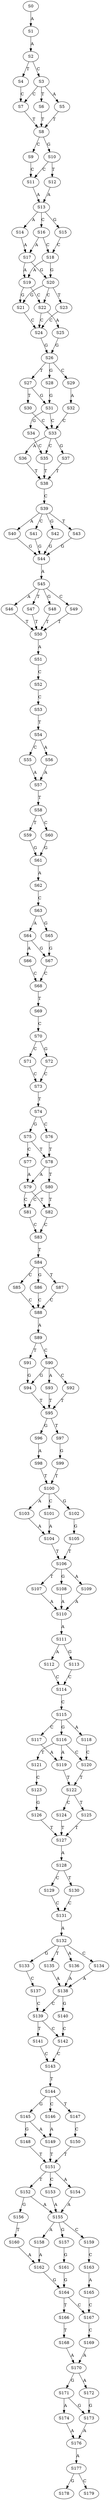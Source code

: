 strict digraph  {
	S0 -> S1 [ label = A ];
	S1 -> S2 [ label = A ];
	S2 -> S3 [ label = C ];
	S2 -> S4 [ label = T ];
	S3 -> S5 [ label = A ];
	S3 -> S6 [ label = T ];
	S3 -> S7 [ label = C ];
	S4 -> S7 [ label = C ];
	S5 -> S8 [ label = T ];
	S6 -> S8 [ label = T ];
	S7 -> S8 [ label = T ];
	S8 -> S9 [ label = C ];
	S8 -> S10 [ label = G ];
	S9 -> S11 [ label = C ];
	S10 -> S11 [ label = C ];
	S10 -> S12 [ label = T ];
	S11 -> S13 [ label = A ];
	S12 -> S13 [ label = A ];
	S13 -> S14 [ label = A ];
	S13 -> S15 [ label = G ];
	S13 -> S16 [ label = C ];
	S14 -> S17 [ label = A ];
	S15 -> S18 [ label = C ];
	S16 -> S18 [ label = C ];
	S16 -> S17 [ label = A ];
	S17 -> S19 [ label = A ];
	S17 -> S20 [ label = G ];
	S18 -> S19 [ label = A ];
	S18 -> S20 [ label = G ];
	S19 -> S21 [ label = G ];
	S19 -> S22 [ label = C ];
	S20 -> S23 [ label = T ];
	S20 -> S22 [ label = C ];
	S20 -> S21 [ label = G ];
	S21 -> S24 [ label = C ];
	S22 -> S25 [ label = A ];
	S22 -> S24 [ label = C ];
	S23 -> S24 [ label = C ];
	S24 -> S26 [ label = G ];
	S25 -> S26 [ label = G ];
	S26 -> S27 [ label = T ];
	S26 -> S28 [ label = G ];
	S26 -> S29 [ label = C ];
	S27 -> S30 [ label = T ];
	S27 -> S31 [ label = G ];
	S28 -> S31 [ label = G ];
	S29 -> S32 [ label = A ];
	S30 -> S33 [ label = C ];
	S31 -> S34 [ label = G ];
	S31 -> S33 [ label = C ];
	S32 -> S33 [ label = C ];
	S33 -> S35 [ label = C ];
	S33 -> S36 [ label = A ];
	S33 -> S37 [ label = G ];
	S34 -> S35 [ label = C ];
	S35 -> S38 [ label = T ];
	S36 -> S38 [ label = T ];
	S37 -> S38 [ label = T ];
	S38 -> S39 [ label = C ];
	S39 -> S40 [ label = A ];
	S39 -> S41 [ label = C ];
	S39 -> S42 [ label = G ];
	S39 -> S43 [ label = T ];
	S40 -> S44 [ label = G ];
	S41 -> S44 [ label = G ];
	S42 -> S44 [ label = G ];
	S43 -> S44 [ label = G ];
	S44 -> S45 [ label = A ];
	S45 -> S46 [ label = A ];
	S45 -> S47 [ label = T ];
	S45 -> S48 [ label = G ];
	S45 -> S49 [ label = C ];
	S46 -> S50 [ label = T ];
	S47 -> S50 [ label = T ];
	S48 -> S50 [ label = T ];
	S49 -> S50 [ label = T ];
	S50 -> S51 [ label = A ];
	S51 -> S52 [ label = C ];
	S52 -> S53 [ label = C ];
	S53 -> S54 [ label = T ];
	S54 -> S55 [ label = C ];
	S54 -> S56 [ label = A ];
	S55 -> S57 [ label = A ];
	S56 -> S57 [ label = A ];
	S57 -> S58 [ label = T ];
	S58 -> S59 [ label = T ];
	S58 -> S60 [ label = C ];
	S59 -> S61 [ label = G ];
	S60 -> S61 [ label = G ];
	S61 -> S62 [ label = A ];
	S62 -> S63 [ label = C ];
	S63 -> S64 [ label = A ];
	S63 -> S65 [ label = G ];
	S64 -> S66 [ label = A ];
	S64 -> S67 [ label = G ];
	S65 -> S67 [ label = G ];
	S66 -> S68 [ label = C ];
	S67 -> S68 [ label = C ];
	S68 -> S69 [ label = T ];
	S69 -> S70 [ label = C ];
	S70 -> S71 [ label = C ];
	S70 -> S72 [ label = G ];
	S71 -> S73 [ label = C ];
	S72 -> S73 [ label = C ];
	S73 -> S74 [ label = T ];
	S74 -> S75 [ label = G ];
	S74 -> S76 [ label = C ];
	S75 -> S77 [ label = C ];
	S75 -> S78 [ label = T ];
	S76 -> S78 [ label = T ];
	S77 -> S79 [ label = A ];
	S78 -> S79 [ label = A ];
	S78 -> S80 [ label = T ];
	S79 -> S81 [ label = C ];
	S79 -> S82 [ label = T ];
	S80 -> S81 [ label = C ];
	S80 -> S82 [ label = T ];
	S81 -> S83 [ label = C ];
	S82 -> S83 [ label = C ];
	S83 -> S84 [ label = T ];
	S84 -> S85 [ label = C ];
	S84 -> S86 [ label = G ];
	S84 -> S87 [ label = T ];
	S85 -> S88 [ label = C ];
	S86 -> S88 [ label = C ];
	S87 -> S88 [ label = C ];
	S88 -> S89 [ label = A ];
	S89 -> S90 [ label = C ];
	S89 -> S91 [ label = T ];
	S90 -> S92 [ label = C ];
	S90 -> S93 [ label = A ];
	S90 -> S94 [ label = G ];
	S91 -> S94 [ label = G ];
	S92 -> S95 [ label = T ];
	S93 -> S95 [ label = T ];
	S94 -> S95 [ label = T ];
	S95 -> S96 [ label = G ];
	S95 -> S97 [ label = T ];
	S96 -> S98 [ label = A ];
	S97 -> S99 [ label = G ];
	S98 -> S100 [ label = T ];
	S99 -> S100 [ label = T ];
	S100 -> S101 [ label = C ];
	S100 -> S102 [ label = G ];
	S100 -> S103 [ label = A ];
	S101 -> S104 [ label = A ];
	S102 -> S105 [ label = G ];
	S103 -> S104 [ label = A ];
	S104 -> S106 [ label = T ];
	S105 -> S106 [ label = T ];
	S106 -> S107 [ label = T ];
	S106 -> S108 [ label = G ];
	S106 -> S109 [ label = A ];
	S107 -> S110 [ label = A ];
	S108 -> S110 [ label = A ];
	S109 -> S110 [ label = A ];
	S110 -> S111 [ label = A ];
	S111 -> S112 [ label = A ];
	S111 -> S113 [ label = G ];
	S112 -> S114 [ label = C ];
	S113 -> S114 [ label = C ];
	S114 -> S115 [ label = C ];
	S115 -> S116 [ label = G ];
	S115 -> S117 [ label = C ];
	S115 -> S118 [ label = A ];
	S116 -> S119 [ label = A ];
	S116 -> S120 [ label = C ];
	S116 -> S121 [ label = T ];
	S117 -> S119 [ label = A ];
	S118 -> S120 [ label = C ];
	S119 -> S122 [ label = T ];
	S120 -> S122 [ label = T ];
	S121 -> S123 [ label = C ];
	S122 -> S124 [ label = C ];
	S122 -> S125 [ label = T ];
	S123 -> S126 [ label = G ];
	S124 -> S127 [ label = T ];
	S125 -> S127 [ label = T ];
	S126 -> S127 [ label = T ];
	S127 -> S128 [ label = A ];
	S128 -> S129 [ label = C ];
	S128 -> S130 [ label = T ];
	S129 -> S131 [ label = C ];
	S130 -> S131 [ label = C ];
	S131 -> S132 [ label = A ];
	S132 -> S133 [ label = G ];
	S132 -> S134 [ label = C ];
	S132 -> S135 [ label = T ];
	S132 -> S136 [ label = A ];
	S133 -> S137 [ label = C ];
	S134 -> S138 [ label = A ];
	S135 -> S138 [ label = A ];
	S136 -> S138 [ label = A ];
	S137 -> S139 [ label = C ];
	S138 -> S140 [ label = G ];
	S138 -> S139 [ label = C ];
	S139 -> S141 [ label = T ];
	S139 -> S142 [ label = C ];
	S140 -> S142 [ label = C ];
	S141 -> S143 [ label = C ];
	S142 -> S143 [ label = C ];
	S143 -> S144 [ label = T ];
	S144 -> S145 [ label = G ];
	S144 -> S146 [ label = C ];
	S144 -> S147 [ label = T ];
	S145 -> S148 [ label = G ];
	S145 -> S149 [ label = A ];
	S146 -> S149 [ label = A ];
	S147 -> S150 [ label = C ];
	S148 -> S151 [ label = T ];
	S149 -> S151 [ label = T ];
	S150 -> S151 [ label = T ];
	S151 -> S152 [ label = T ];
	S151 -> S153 [ label = C ];
	S151 -> S154 [ label = A ];
	S152 -> S155 [ label = A ];
	S152 -> S156 [ label = G ];
	S153 -> S155 [ label = A ];
	S154 -> S155 [ label = A ];
	S155 -> S157 [ label = G ];
	S155 -> S158 [ label = A ];
	S155 -> S159 [ label = C ];
	S156 -> S160 [ label = T ];
	S157 -> S161 [ label = G ];
	S158 -> S162 [ label = A ];
	S159 -> S163 [ label = C ];
	S160 -> S162 [ label = A ];
	S161 -> S164 [ label = G ];
	S162 -> S164 [ label = G ];
	S163 -> S165 [ label = A ];
	S164 -> S166 [ label = T ];
	S164 -> S167 [ label = C ];
	S165 -> S167 [ label = C ];
	S166 -> S168 [ label = T ];
	S167 -> S169 [ label = C ];
	S168 -> S170 [ label = A ];
	S169 -> S170 [ label = A ];
	S170 -> S171 [ label = G ];
	S170 -> S172 [ label = A ];
	S171 -> S173 [ label = G ];
	S171 -> S174 [ label = A ];
	S172 -> S173 [ label = G ];
	S173 -> S176 [ label = A ];
	S174 -> S176 [ label = A ];
	S176 -> S177 [ label = A ];
	S177 -> S178 [ label = G ];
	S177 -> S179 [ label = C ];
}
